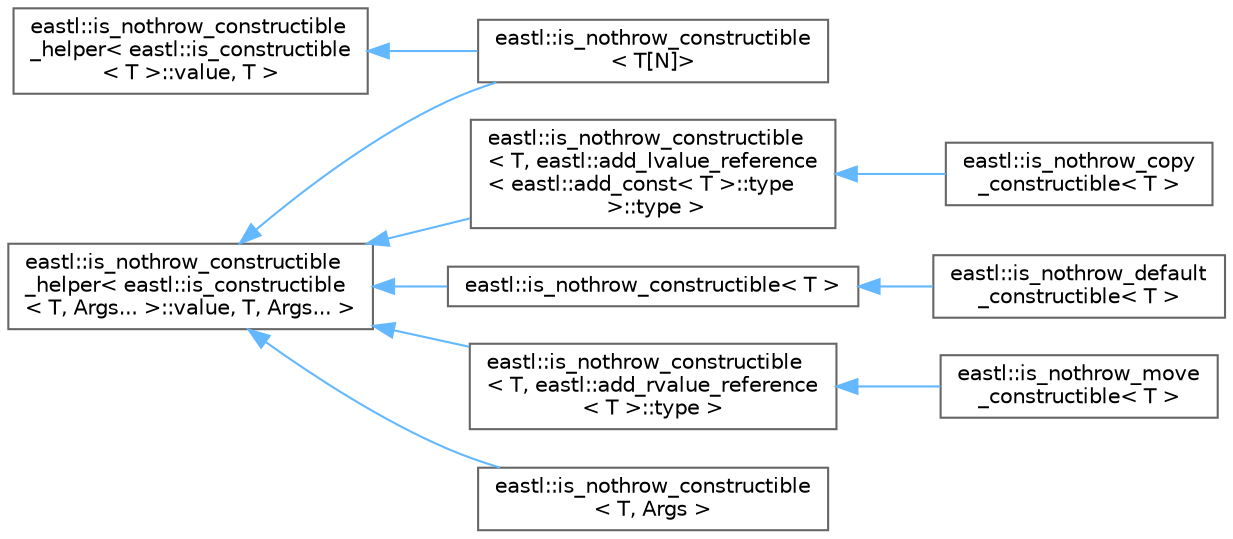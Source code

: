 digraph "类继承关系图"
{
 // LATEX_PDF_SIZE
  bgcolor="transparent";
  edge [fontname=Helvetica,fontsize=10,labelfontname=Helvetica,labelfontsize=10];
  node [fontname=Helvetica,fontsize=10,shape=box,height=0.2,width=0.4];
  rankdir="LR";
  Node0 [id="Node000000",label="eastl::is_nothrow_constructible\l_helper\< eastl::is_constructible\l\< T \>::value, T \>",height=0.2,width=0.4,color="grey40", fillcolor="white", style="filled",URL="$structeastl_1_1is__nothrow__constructible__helper.html",tooltip=" "];
  Node0 -> Node1 [id="edge913_Node000000_Node000001",dir="back",color="steelblue1",style="solid",tooltip=" "];
  Node1 [id="Node000001",label="eastl::is_nothrow_constructible\l\< T[N]\>",height=0.2,width=0.4,color="grey40", fillcolor="white", style="filled",URL="$structeastl_1_1is__nothrow__constructible_3_01_t_0f_n_0e_4.html",tooltip=" "];
  Node2 [id="Node000002",label="eastl::is_nothrow_constructible\l_helper\< eastl::is_constructible\l\< T, Args... \>::value, T, Args... \>",height=0.2,width=0.4,color="grey40", fillcolor="white", style="filled",URL="$structeastl_1_1is__nothrow__constructible__helper.html",tooltip=" "];
  Node2 -> Node3 [id="edge914_Node000002_Node000003",dir="back",color="steelblue1",style="solid",tooltip=" "];
  Node3 [id="Node000003",label="eastl::is_nothrow_constructible\l\< T, eastl::add_lvalue_reference\l\< eastl::add_const\< T \>::type\l \>::type \>",height=0.2,width=0.4,color="grey40", fillcolor="white", style="filled",URL="$structeastl_1_1is__nothrow__constructible.html",tooltip=" "];
  Node3 -> Node4 [id="edge915_Node000003_Node000004",dir="back",color="steelblue1",style="solid",tooltip=" "];
  Node4 [id="Node000004",label="eastl::is_nothrow_copy\l_constructible\< T \>",height=0.2,width=0.4,color="grey40", fillcolor="white", style="filled",URL="$structeastl_1_1is__nothrow__copy__constructible.html",tooltip=" "];
  Node2 -> Node5 [id="edge916_Node000002_Node000005",dir="back",color="steelblue1",style="solid",tooltip=" "];
  Node5 [id="Node000005",label="eastl::is_nothrow_constructible\< T \>",height=0.2,width=0.4,color="grey40", fillcolor="white", style="filled",URL="$structeastl_1_1is__nothrow__constructible.html",tooltip=" "];
  Node5 -> Node6 [id="edge917_Node000005_Node000006",dir="back",color="steelblue1",style="solid",tooltip=" "];
  Node6 [id="Node000006",label="eastl::is_nothrow_default\l_constructible\< T \>",height=0.2,width=0.4,color="grey40", fillcolor="white", style="filled",URL="$structeastl_1_1is__nothrow__default__constructible.html",tooltip=" "];
  Node2 -> Node7 [id="edge918_Node000002_Node000007",dir="back",color="steelblue1",style="solid",tooltip=" "];
  Node7 [id="Node000007",label="eastl::is_nothrow_constructible\l\< T, eastl::add_rvalue_reference\l\< T \>::type \>",height=0.2,width=0.4,color="grey40", fillcolor="white", style="filled",URL="$structeastl_1_1is__nothrow__constructible.html",tooltip=" "];
  Node7 -> Node8 [id="edge919_Node000007_Node000008",dir="back",color="steelblue1",style="solid",tooltip=" "];
  Node8 [id="Node000008",label="eastl::is_nothrow_move\l_constructible\< T \>",height=0.2,width=0.4,color="grey40", fillcolor="white", style="filled",URL="$structeastl_1_1is__nothrow__move__constructible.html",tooltip=" "];
  Node2 -> Node1 [id="edge920_Node000002_Node000001",dir="back",color="steelblue1",style="solid",tooltip=" "];
  Node2 -> Node9 [id="edge921_Node000002_Node000009",dir="back",color="steelblue1",style="solid",tooltip=" "];
  Node9 [id="Node000009",label="eastl::is_nothrow_constructible\l\< T, Args \>",height=0.2,width=0.4,color="grey40", fillcolor="white", style="filled",URL="$structeastl_1_1is__nothrow__constructible.html",tooltip=" "];
}
